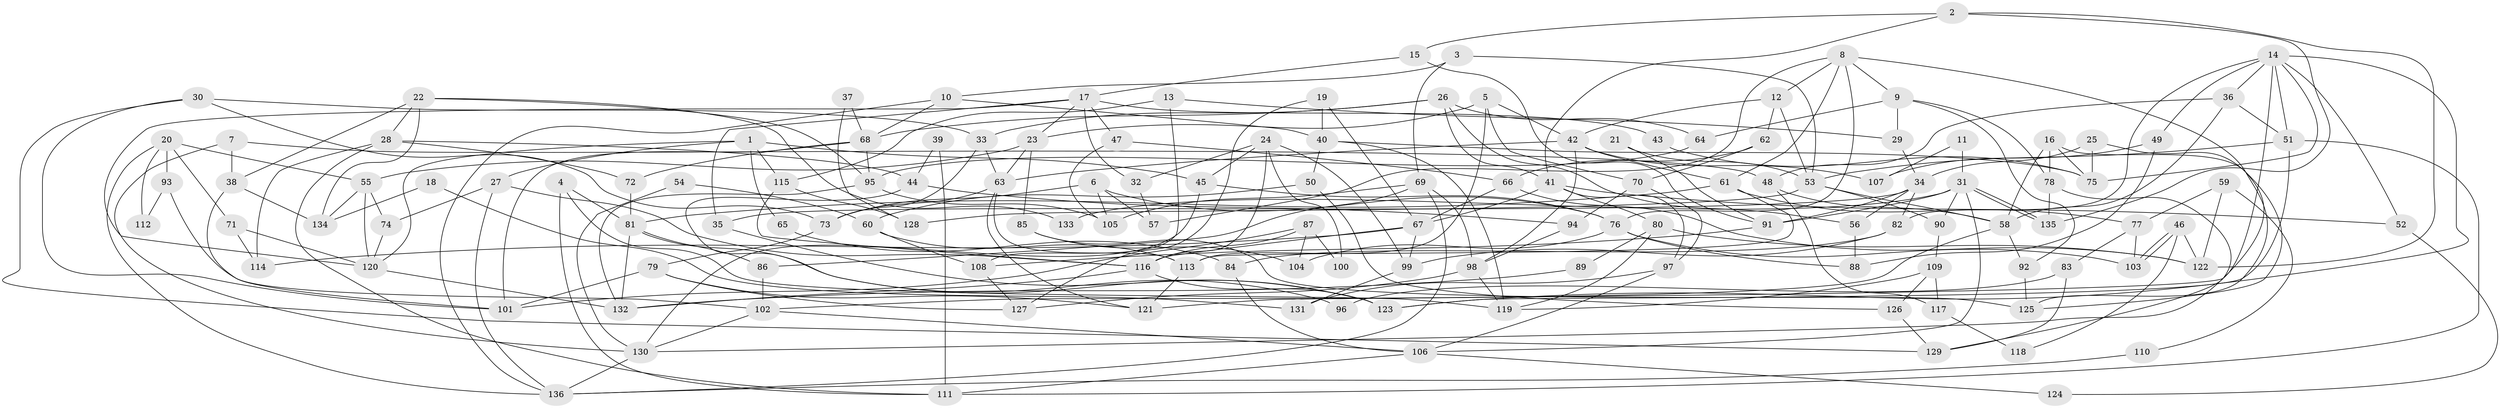 // Generated by graph-tools (version 1.1) at 2025/11/02/27/25 16:11:17]
// undirected, 136 vertices, 272 edges
graph export_dot {
graph [start="1"]
  node [color=gray90,style=filled];
  1;
  2;
  3;
  4;
  5;
  6;
  7;
  8;
  9;
  10;
  11;
  12;
  13;
  14;
  15;
  16;
  17;
  18;
  19;
  20;
  21;
  22;
  23;
  24;
  25;
  26;
  27;
  28;
  29;
  30;
  31;
  32;
  33;
  34;
  35;
  36;
  37;
  38;
  39;
  40;
  41;
  42;
  43;
  44;
  45;
  46;
  47;
  48;
  49;
  50;
  51;
  52;
  53;
  54;
  55;
  56;
  57;
  58;
  59;
  60;
  61;
  62;
  63;
  64;
  65;
  66;
  67;
  68;
  69;
  70;
  71;
  72;
  73;
  74;
  75;
  76;
  77;
  78;
  79;
  80;
  81;
  82;
  83;
  84;
  85;
  86;
  87;
  88;
  89;
  90;
  91;
  92;
  93;
  94;
  95;
  96;
  97;
  98;
  99;
  100;
  101;
  102;
  103;
  104;
  105;
  106;
  107;
  108;
  109;
  110;
  111;
  112;
  113;
  114;
  115;
  116;
  117;
  118;
  119;
  120;
  121;
  122;
  123;
  124;
  125;
  126;
  127;
  128;
  129;
  130;
  131;
  132;
  133;
  134;
  135;
  136;
  1 -- 45;
  1 -- 27;
  1 -- 65;
  1 -- 115;
  1 -- 120;
  2 -- 15;
  2 -- 135;
  2 -- 41;
  2 -- 122;
  3 -- 10;
  3 -- 53;
  3 -- 69;
  4 -- 81;
  4 -- 111;
  4 -- 119;
  5 -- 113;
  5 -- 23;
  5 -- 42;
  5 -- 70;
  6 -- 76;
  6 -- 73;
  6 -- 57;
  6 -- 105;
  7 -- 48;
  7 -- 38;
  7 -- 130;
  8 -- 61;
  8 -- 9;
  8 -- 12;
  8 -- 57;
  8 -- 76;
  8 -- 125;
  9 -- 64;
  9 -- 92;
  9 -- 29;
  9 -- 78;
  10 -- 40;
  10 -- 136;
  10 -- 68;
  11 -- 31;
  11 -- 107;
  12 -- 42;
  12 -- 53;
  12 -- 62;
  13 -- 115;
  13 -- 108;
  13 -- 29;
  14 -- 75;
  14 -- 121;
  14 -- 36;
  14 -- 49;
  14 -- 51;
  14 -- 52;
  14 -- 82;
  14 -- 123;
  15 -- 17;
  15 -- 91;
  16 -- 78;
  16 -- 130;
  16 -- 58;
  16 -- 75;
  17 -- 120;
  17 -- 35;
  17 -- 23;
  17 -- 32;
  17 -- 43;
  17 -- 47;
  18 -- 134;
  18 -- 131;
  19 -- 67;
  19 -- 127;
  19 -- 40;
  20 -- 136;
  20 -- 55;
  20 -- 71;
  20 -- 93;
  20 -- 112;
  21 -- 53;
  21 -- 91;
  22 -- 38;
  22 -- 28;
  22 -- 95;
  22 -- 133;
  22 -- 134;
  23 -- 55;
  23 -- 63;
  23 -- 85;
  24 -- 45;
  24 -- 32;
  24 -- 99;
  24 -- 100;
  24 -- 116;
  25 -- 34;
  25 -- 75;
  25 -- 125;
  26 -- 41;
  26 -- 68;
  26 -- 33;
  26 -- 56;
  26 -- 64;
  27 -- 136;
  27 -- 116;
  27 -- 74;
  28 -- 114;
  28 -- 111;
  28 -- 44;
  28 -- 72;
  29 -- 34;
  30 -- 33;
  30 -- 73;
  30 -- 101;
  30 -- 129;
  31 -- 106;
  31 -- 135;
  31 -- 135;
  31 -- 90;
  31 -- 91;
  31 -- 133;
  32 -- 57;
  33 -- 63;
  33 -- 73;
  34 -- 82;
  34 -- 35;
  34 -- 56;
  34 -- 91;
  35 -- 123;
  36 -- 51;
  36 -- 48;
  36 -- 58;
  37 -- 128;
  37 -- 68;
  38 -- 101;
  38 -- 134;
  39 -- 111;
  39 -- 44;
  40 -- 119;
  40 -- 50;
  40 -- 75;
  41 -- 67;
  41 -- 52;
  41 -- 80;
  41 -- 97;
  42 -- 63;
  42 -- 61;
  42 -- 98;
  42 -- 107;
  43 -- 75;
  44 -- 94;
  44 -- 96;
  45 -- 76;
  45 -- 130;
  46 -- 103;
  46 -- 103;
  46 -- 122;
  46 -- 118;
  47 -- 105;
  47 -- 66;
  48 -- 58;
  48 -- 117;
  49 -- 88;
  49 -- 107;
  50 -- 60;
  50 -- 126;
  51 -- 53;
  51 -- 111;
  51 -- 123;
  52 -- 124;
  53 -- 58;
  53 -- 90;
  53 -- 128;
  54 -- 130;
  54 -- 60;
  55 -- 120;
  55 -- 74;
  55 -- 134;
  56 -- 88;
  58 -- 92;
  58 -- 102;
  59 -- 77;
  59 -- 122;
  59 -- 110;
  60 -- 113;
  60 -- 108;
  61 -- 81;
  61 -- 77;
  61 -- 113;
  62 -- 66;
  62 -- 70;
  63 -- 113;
  63 -- 73;
  63 -- 121;
  64 -- 95;
  65 -- 84;
  66 -- 122;
  66 -- 67;
  67 -- 116;
  67 -- 99;
  67 -- 114;
  68 -- 72;
  68 -- 95;
  68 -- 101;
  69 -- 105;
  69 -- 86;
  69 -- 98;
  69 -- 136;
  70 -- 94;
  70 -- 97;
  71 -- 120;
  71 -- 114;
  72 -- 81;
  73 -- 79;
  74 -- 120;
  76 -- 104;
  76 -- 88;
  76 -- 103;
  77 -- 103;
  77 -- 83;
  78 -- 129;
  78 -- 135;
  79 -- 101;
  79 -- 121;
  79 -- 127;
  80 -- 119;
  80 -- 89;
  80 -- 122;
  81 -- 132;
  81 -- 123;
  81 -- 86;
  82 -- 99;
  82 -- 84;
  83 -- 129;
  83 -- 96;
  84 -- 106;
  85 -- 125;
  85 -- 104;
  86 -- 102;
  87 -- 116;
  87 -- 101;
  87 -- 100;
  87 -- 104;
  89 -- 132;
  90 -- 109;
  91 -- 108;
  92 -- 125;
  93 -- 102;
  93 -- 112;
  94 -- 98;
  95 -- 105;
  95 -- 132;
  97 -- 106;
  97 -- 131;
  98 -- 119;
  98 -- 127;
  99 -- 131;
  102 -- 106;
  102 -- 130;
  106 -- 111;
  106 -- 124;
  108 -- 127;
  109 -- 119;
  109 -- 117;
  109 -- 126;
  110 -- 136;
  113 -- 121;
  115 -- 116;
  115 -- 128;
  116 -- 123;
  116 -- 132;
  117 -- 118;
  120 -- 132;
  126 -- 129;
  130 -- 136;
}
